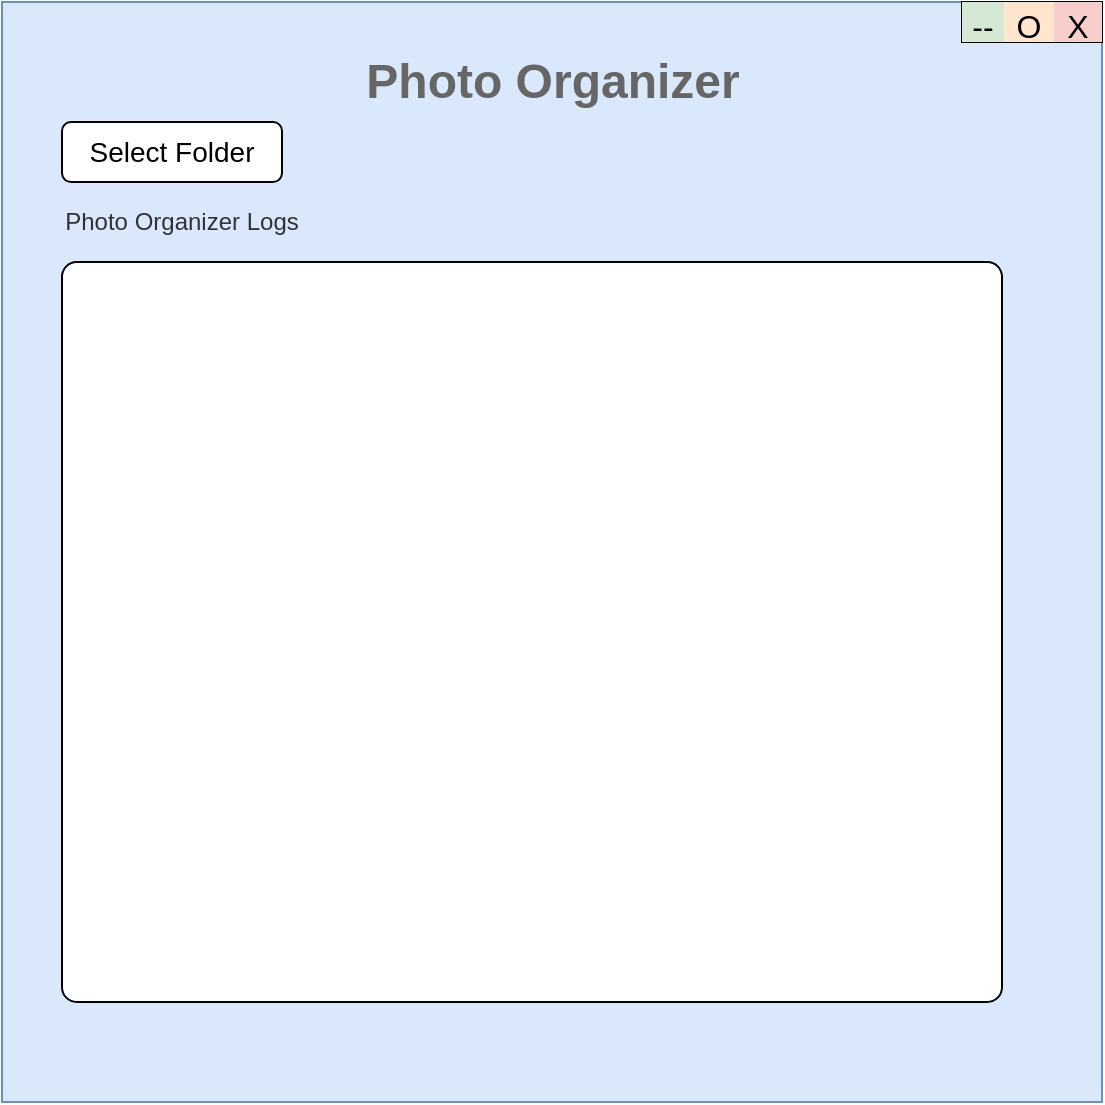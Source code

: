 <mxfile version="28.1.1">
  <diagram name="Page-1" id="WMawmGUrscwp0pPyB3F4">
    <mxGraphModel dx="786" dy="1153" grid="1" gridSize="10" guides="1" tooltips="1" connect="1" arrows="1" fold="1" page="1" pageScale="1" pageWidth="827" pageHeight="1169" math="0" shadow="0">
      <root>
        <mxCell id="0" />
        <mxCell id="1" parent="0" />
        <mxCell id="SBh3lDfOrI0GvirtiV9u-1" value="" style="whiteSpace=wrap;html=1;aspect=fixed;fillColor=#dae8fc;strokeColor=#6c8ebf;" parent="1" vertex="1">
          <mxGeometry x="160" y="200" width="550" height="550" as="geometry" />
        </mxCell>
        <mxCell id="SBh3lDfOrI0GvirtiV9u-2" value="&lt;font style=&quot;font-size: 14px;&quot;&gt;Select Folder&lt;/font&gt;" style="rounded=1;whiteSpace=wrap;html=1;" parent="1" vertex="1">
          <mxGeometry x="190" y="260" width="110" height="30" as="geometry" />
        </mxCell>
        <mxCell id="SBh3lDfOrI0GvirtiV9u-4" value="Photo Organizer" style="text;strokeColor=none;fillColor=none;html=1;fontSize=24;fontStyle=1;verticalAlign=middle;align=center;fontColor=#666666;" parent="1" vertex="1">
          <mxGeometry x="327" y="220" width="216" height="40" as="geometry" />
        </mxCell>
        <mxCell id="SBh3lDfOrI0GvirtiV9u-5" value="" style="rounded=1;whiteSpace=wrap;html=1;glass=0;arcSize=2;" parent="1" vertex="1">
          <mxGeometry x="190" y="330" width="470" height="370" as="geometry" />
        </mxCell>
        <UserObject label="Photo Organizer Logs" placeholders="1" name="Variable" id="SBh3lDfOrI0GvirtiV9u-6">
          <mxCell style="text;html=1;strokeColor=none;fillColor=none;align=center;verticalAlign=middle;whiteSpace=wrap;overflow=hidden;fontColor=#333333;" parent="1" vertex="1">
            <mxGeometry x="190" y="300" width="120" height="20" as="geometry" />
          </mxCell>
        </UserObject>
        <mxCell id="SBh3lDfOrI0GvirtiV9u-7" value="" style="shape=table;startSize=0;container=1;collapsible=0;childLayout=tableLayout;fontSize=16;" parent="1" vertex="1">
          <mxGeometry x="640" y="200" width="70" height="20" as="geometry" />
        </mxCell>
        <mxCell id="SBh3lDfOrI0GvirtiV9u-8" value="" style="shape=tableRow;horizontal=0;startSize=0;swimlaneHead=0;swimlaneBody=0;strokeColor=inherit;top=0;left=0;bottom=0;right=0;collapsible=0;dropTarget=0;fillColor=none;points=[[0,0.5],[1,0.5]];portConstraint=eastwest;fontSize=16;" parent="SBh3lDfOrI0GvirtiV9u-7" vertex="1">
          <mxGeometry width="70" height="20" as="geometry" />
        </mxCell>
        <mxCell id="SBh3lDfOrI0GvirtiV9u-9" value="--" style="shape=partialRectangle;html=1;whiteSpace=wrap;connectable=0;strokeColor=#82b366;overflow=hidden;fillColor=#d5e8d4;top=0;left=0;bottom=0;right=0;pointerEvents=1;fontSize=16;" parent="SBh3lDfOrI0GvirtiV9u-8" vertex="1">
          <mxGeometry width="21" height="20" as="geometry">
            <mxRectangle width="21" height="20" as="alternateBounds" />
          </mxGeometry>
        </mxCell>
        <mxCell id="SBh3lDfOrI0GvirtiV9u-10" value="O" style="shape=partialRectangle;html=1;whiteSpace=wrap;connectable=0;strokeColor=#d79b00;overflow=hidden;fillColor=#ffe6cc;top=0;left=0;bottom=0;right=0;pointerEvents=1;fontSize=16;" parent="SBh3lDfOrI0GvirtiV9u-8" vertex="1">
          <mxGeometry x="21" width="25" height="20" as="geometry">
            <mxRectangle width="25" height="20" as="alternateBounds" />
          </mxGeometry>
        </mxCell>
        <mxCell id="SBh3lDfOrI0GvirtiV9u-11" value="X" style="shape=partialRectangle;html=1;whiteSpace=wrap;connectable=0;strokeColor=#b85450;overflow=hidden;fillColor=#f8cecc;top=0;left=0;bottom=0;right=0;pointerEvents=1;fontSize=16;" parent="SBh3lDfOrI0GvirtiV9u-8" vertex="1">
          <mxGeometry x="46" width="24" height="20" as="geometry">
            <mxRectangle width="24" height="20" as="alternateBounds" />
          </mxGeometry>
        </mxCell>
      </root>
    </mxGraphModel>
  </diagram>
</mxfile>
